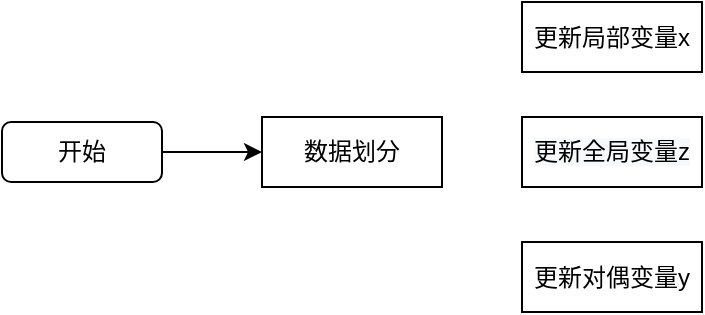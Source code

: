 <mxfile version="14.9.4" type="github">
  <diagram id="_mLg6bT0ZwUjy4SVquRM" name="Page-1">
    <mxGraphModel dx="731" dy="402" grid="1" gridSize="10" guides="1" tooltips="1" connect="1" arrows="1" fold="1" page="1" pageScale="1" pageWidth="827" pageHeight="1169" math="0" shadow="0">
      <root>
        <mxCell id="0" />
        <mxCell id="1" parent="0" />
        <mxCell id="HkwPKBNcVBXGnea5VhHB-9" style="edgeStyle=orthogonalEdgeStyle;rounded=0;orthogonalLoop=1;jettySize=auto;html=1;exitX=1;exitY=0.5;exitDx=0;exitDy=0;entryX=0;entryY=0.5;entryDx=0;entryDy=0;" edge="1" parent="1" source="HkwPKBNcVBXGnea5VhHB-7" target="HkwPKBNcVBXGnea5VhHB-8">
          <mxGeometry relative="1" as="geometry" />
        </mxCell>
        <mxCell id="HkwPKBNcVBXGnea5VhHB-7" value="开始" style="rounded=1;whiteSpace=wrap;html=1;strokeColor=#000000;" vertex="1" parent="1">
          <mxGeometry x="80" y="150" width="80" height="30" as="geometry" />
        </mxCell>
        <mxCell id="HkwPKBNcVBXGnea5VhHB-8" value="数据划分" style="rounded=0;whiteSpace=wrap;html=1;strokeColor=#000000;" vertex="1" parent="1">
          <mxGeometry x="210" y="147.5" width="90" height="35" as="geometry" />
        </mxCell>
        <mxCell id="HkwPKBNcVBXGnea5VhHB-10" value="&lt;span style=&quot;color: rgb(0 , 0 , 0) ; font-family: &amp;#34;helvetica&amp;#34; ; font-size: 12px ; font-style: normal ; font-weight: 400 ; letter-spacing: normal ; text-align: center ; text-indent: 0px ; text-transform: none ; word-spacing: 0px ; background-color: rgb(248 , 249 , 250) ; display: inline ; float: none&quot;&gt;更新全局变量z&lt;/span&gt;" style="rounded=0;whiteSpace=wrap;html=1;strokeColor=#000000;" vertex="1" parent="1">
          <mxGeometry x="340" y="147.5" width="90" height="35" as="geometry" />
        </mxCell>
        <mxCell id="HkwPKBNcVBXGnea5VhHB-11" value="更新局部变量x" style="rounded=0;whiteSpace=wrap;html=1;strokeColor=#000000;sketch=0;fillColor=#FFFFFF;" vertex="1" parent="1">
          <mxGeometry x="340" y="90" width="90" height="35" as="geometry" />
        </mxCell>
        <mxCell id="HkwPKBNcVBXGnea5VhHB-12" value="&lt;span&gt;更新对偶变量y&lt;/span&gt;" style="rounded=0;whiteSpace=wrap;html=1;strokeColor=#000000;" vertex="1" parent="1">
          <mxGeometry x="340" y="210" width="90" height="35" as="geometry" />
        </mxCell>
      </root>
    </mxGraphModel>
  </diagram>
</mxfile>
